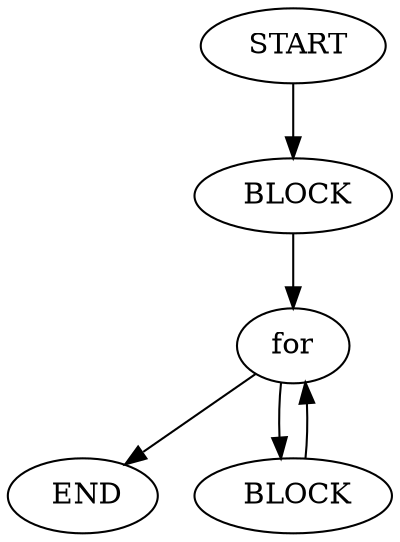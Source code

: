 digraph testGraph {
2[label=" START"]
5[label="BLOCK"]
2 -> 5[color=black]
5[label=" BLOCK"]
6[label="for"]
5 -> 6[color=black]
6[label=" for"]
3[label="END"]
6 -> 3[color=black]
13[label="BLOCK"]
6 -> 13[color=black]
3[label=" END"]
13[label=" BLOCK"]
6[label="for"]
13 -> 6[color=black]
}
